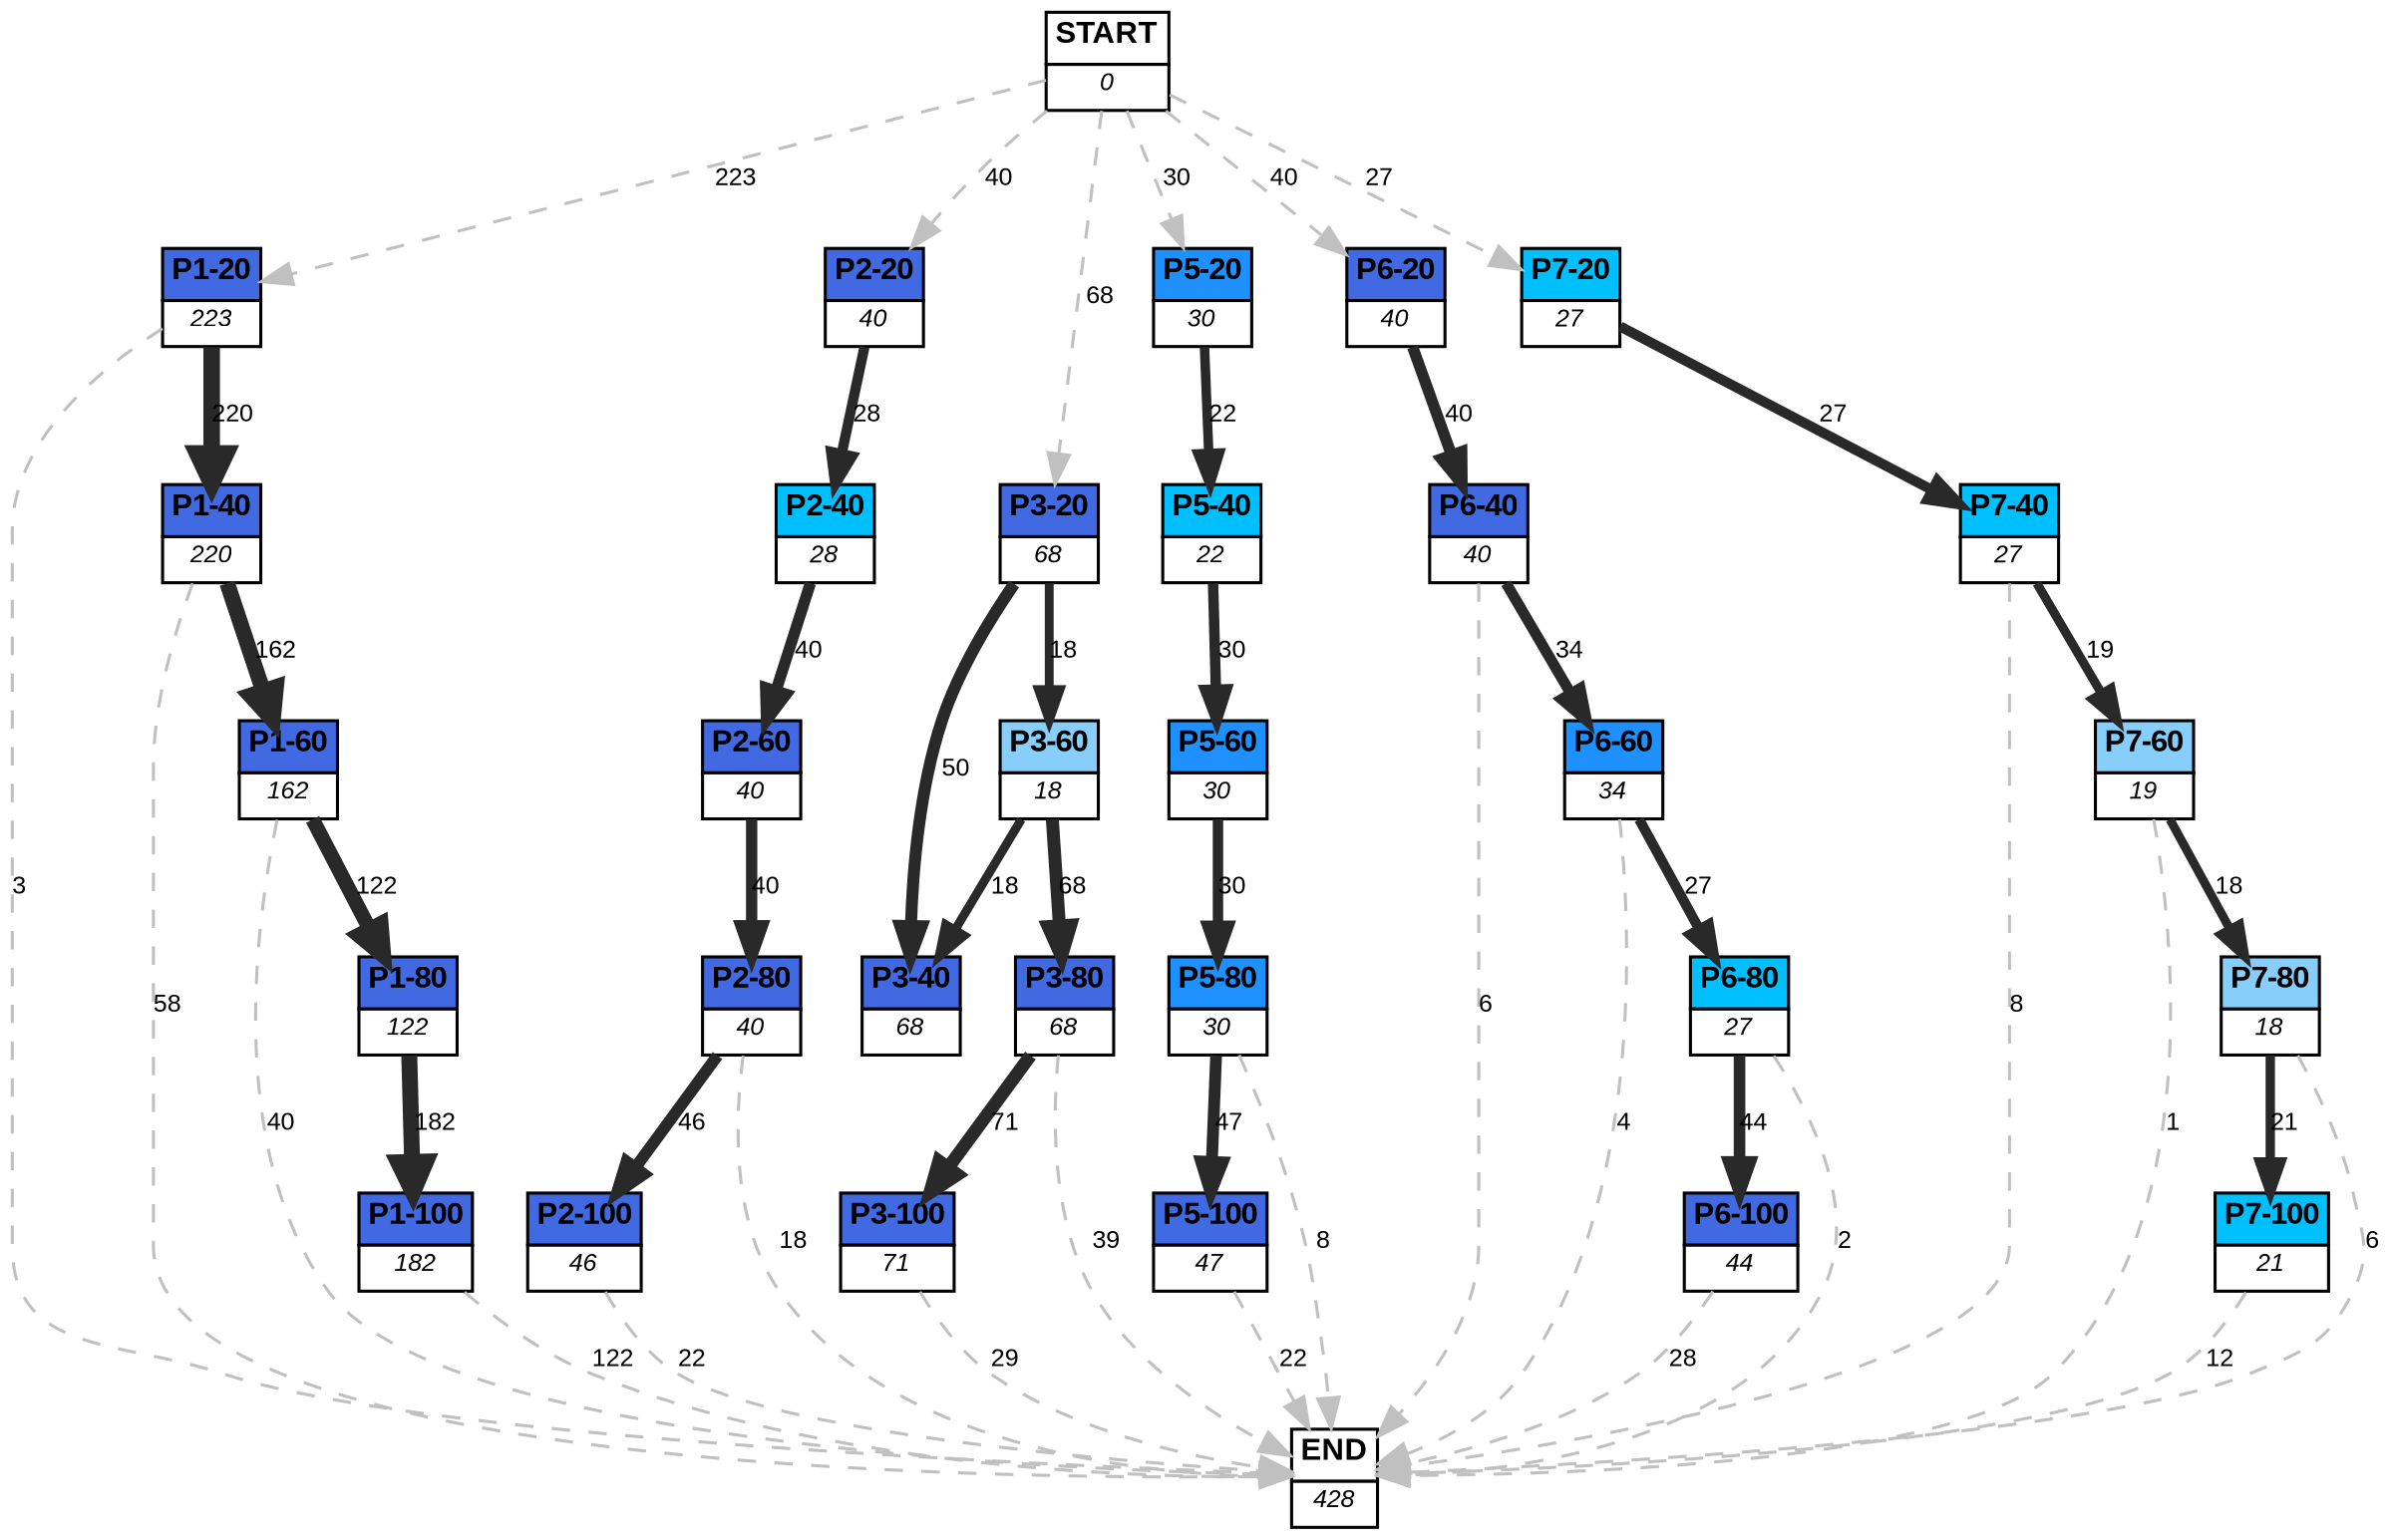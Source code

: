 digraph graphname {
	dpi = 150
	size="16,11!";
	margin = 0;
"P1-20" [shape=plain, label=<<table border="0" cellborder="1" cellspacing="0"><tr><td bgcolor="royalblue"><FONT face="Arial" POINT-SIZE="10"><b>P1-20</b></FONT></td></tr><tr><td bgcolor="white"><FONT face="Arial" POINT-SIZE="8"><i>223</i></FONT></td></tr></table>>]
"P1-40" [shape=plain, label=<<table border="0" cellborder="1" cellspacing="0"><tr><td bgcolor="royalblue"><FONT face="Arial" POINT-SIZE="10"><b>P1-40</b></FONT></td></tr><tr><td bgcolor="white"><FONT face="Arial" POINT-SIZE="8"><i>220</i></FONT></td></tr></table>>]
"P1-60" [shape=plain, label=<<table border="0" cellborder="1" cellspacing="0"><tr><td bgcolor="royalblue"><FONT face="Arial" POINT-SIZE="10"><b>P1-60</b></FONT></td></tr><tr><td bgcolor="white"><FONT face="Arial" POINT-SIZE="8"><i>162</i></FONT></td></tr></table>>]
"P1-80" [shape=plain, label=<<table border="0" cellborder="1" cellspacing="0"><tr><td bgcolor="royalblue"><FONT face="Arial" POINT-SIZE="10"><b>P1-80</b></FONT></td></tr><tr><td bgcolor="white"><FONT face="Arial" POINT-SIZE="8"><i>122</i></FONT></td></tr></table>>]
"P1-100" [shape=plain, label=<<table border="0" cellborder="1" cellspacing="0"><tr><td bgcolor="royalblue"><FONT face="Arial" POINT-SIZE="10"><b>P1-100</b></FONT></td></tr><tr><td bgcolor="white"><FONT face="Arial" POINT-SIZE="8"><i>182</i></FONT></td></tr></table>>]
"P2-20" [shape=plain, label=<<table border="0" cellborder="1" cellspacing="0"><tr><td bgcolor="royalblue"><FONT face="Arial" POINT-SIZE="10"><b>P2-20</b></FONT></td></tr><tr><td bgcolor="white"><FONT face="Arial" POINT-SIZE="8"><i>40</i></FONT></td></tr></table>>]
"P2-60" [shape=plain, label=<<table border="0" cellborder="1" cellspacing="0"><tr><td bgcolor="royalblue"><FONT face="Arial" POINT-SIZE="10"><b>P2-60</b></FONT></td></tr><tr><td bgcolor="white"><FONT face="Arial" POINT-SIZE="8"><i>40</i></FONT></td></tr></table>>]
"P2-40" [shape=plain, label=<<table border="0" cellborder="1" cellspacing="0"><tr><td bgcolor="deepskyblue"><FONT face="Arial" POINT-SIZE="10"><b>P2-40</b></FONT></td></tr><tr><td bgcolor="white"><FONT face="Arial" POINT-SIZE="8"><i>28</i></FONT></td></tr></table>>]
"P2-80" [shape=plain, label=<<table border="0" cellborder="1" cellspacing="0"><tr><td bgcolor="royalblue"><FONT face="Arial" POINT-SIZE="10"><b>P2-80</b></FONT></td></tr><tr><td bgcolor="white"><FONT face="Arial" POINT-SIZE="8"><i>40</i></FONT></td></tr></table>>]
"P2-100" [shape=plain, label=<<table border="0" cellborder="1" cellspacing="0"><tr><td bgcolor="royalblue"><FONT face="Arial" POINT-SIZE="10"><b>P2-100</b></FONT></td></tr><tr><td bgcolor="white"><FONT face="Arial" POINT-SIZE="8"><i>46</i></FONT></td></tr></table>>]
"P3-20" [shape=plain, label=<<table border="0" cellborder="1" cellspacing="0"><tr><td bgcolor="royalblue"><FONT face="Arial" POINT-SIZE="10"><b>P3-20</b></FONT></td></tr><tr><td bgcolor="white"><FONT face="Arial" POINT-SIZE="8"><i>68</i></FONT></td></tr></table>>]
"P3-60" [shape=plain, label=<<table border="0" cellborder="1" cellspacing="0"><tr><td bgcolor="lightskyblue"><FONT face="Arial" POINT-SIZE="10"><b>P3-60</b></FONT></td></tr><tr><td bgcolor="white"><FONT face="Arial" POINT-SIZE="8"><i>18</i></FONT></td></tr></table>>]
"P3-40" [shape=plain, label=<<table border="0" cellborder="1" cellspacing="0"><tr><td bgcolor="royalblue"><FONT face="Arial" POINT-SIZE="10"><b>P3-40</b></FONT></td></tr><tr><td bgcolor="white"><FONT face="Arial" POINT-SIZE="8"><i>68</i></FONT></td></tr></table>>]
"P3-80" [shape=plain, label=<<table border="0" cellborder="1" cellspacing="0"><tr><td bgcolor="royalblue"><FONT face="Arial" POINT-SIZE="10"><b>P3-80</b></FONT></td></tr><tr><td bgcolor="white"><FONT face="Arial" POINT-SIZE="8"><i>68</i></FONT></td></tr></table>>]
"P3-100" [shape=plain, label=<<table border="0" cellborder="1" cellspacing="0"><tr><td bgcolor="royalblue"><FONT face="Arial" POINT-SIZE="10"><b>P3-100</b></FONT></td></tr><tr><td bgcolor="white"><FONT face="Arial" POINT-SIZE="8"><i>71</i></FONT></td></tr></table>>]
"P5-20" [shape=plain, label=<<table border="0" cellborder="1" cellspacing="0"><tr><td bgcolor="dodgerblue"><FONT face="Arial" POINT-SIZE="10"><b>P5-20</b></FONT></td></tr><tr><td bgcolor="white"><FONT face="Arial" POINT-SIZE="8"><i>30</i></FONT></td></tr></table>>]
"P5-60" [shape=plain, label=<<table border="0" cellborder="1" cellspacing="0"><tr><td bgcolor="dodgerblue"><FONT face="Arial" POINT-SIZE="10"><b>P5-60</b></FONT></td></tr><tr><td bgcolor="white"><FONT face="Arial" POINT-SIZE="8"><i>30</i></FONT></td></tr></table>>]
"P5-40" [shape=plain, label=<<table border="0" cellborder="1" cellspacing="0"><tr><td bgcolor="deepskyblue"><FONT face="Arial" POINT-SIZE="10"><b>P5-40</b></FONT></td></tr><tr><td bgcolor="white"><FONT face="Arial" POINT-SIZE="8"><i>22</i></FONT></td></tr></table>>]
"P5-80" [shape=plain, label=<<table border="0" cellborder="1" cellspacing="0"><tr><td bgcolor="dodgerblue"><FONT face="Arial" POINT-SIZE="10"><b>P5-80</b></FONT></td></tr><tr><td bgcolor="white"><FONT face="Arial" POINT-SIZE="8"><i>30</i></FONT></td></tr></table>>]
"P5-100" [shape=plain, label=<<table border="0" cellborder="1" cellspacing="0"><tr><td bgcolor="royalblue"><FONT face="Arial" POINT-SIZE="10"><b>P5-100</b></FONT></td></tr><tr><td bgcolor="white"><FONT face="Arial" POINT-SIZE="8"><i>47</i></FONT></td></tr></table>>]
"P6-20" [shape=plain, label=<<table border="0" cellborder="1" cellspacing="0"><tr><td bgcolor="royalblue"><FONT face="Arial" POINT-SIZE="10"><b>P6-20</b></FONT></td></tr><tr><td bgcolor="white"><FONT face="Arial" POINT-SIZE="8"><i>40</i></FONT></td></tr></table>>]
"P6-40" [shape=plain, label=<<table border="0" cellborder="1" cellspacing="0"><tr><td bgcolor="royalblue"><FONT face="Arial" POINT-SIZE="10"><b>P6-40</b></FONT></td></tr><tr><td bgcolor="white"><FONT face="Arial" POINT-SIZE="8"><i>40</i></FONT></td></tr></table>>]
"P6-60" [shape=plain, label=<<table border="0" cellborder="1" cellspacing="0"><tr><td bgcolor="dodgerblue"><FONT face="Arial" POINT-SIZE="10"><b>P6-60</b></FONT></td></tr><tr><td bgcolor="white"><FONT face="Arial" POINT-SIZE="8"><i>34</i></FONT></td></tr></table>>]
"P6-80" [shape=plain, label=<<table border="0" cellborder="1" cellspacing="0"><tr><td bgcolor="deepskyblue"><FONT face="Arial" POINT-SIZE="10"><b>P6-80</b></FONT></td></tr><tr><td bgcolor="white"><FONT face="Arial" POINT-SIZE="8"><i>27</i></FONT></td></tr></table>>]
"P6-100" [shape=plain, label=<<table border="0" cellborder="1" cellspacing="0"><tr><td bgcolor="royalblue"><FONT face="Arial" POINT-SIZE="10"><b>P6-100</b></FONT></td></tr><tr><td bgcolor="white"><FONT face="Arial" POINT-SIZE="8"><i>44</i></FONT></td></tr></table>>]
"P7-20" [shape=plain, label=<<table border="0" cellborder="1" cellspacing="0"><tr><td bgcolor="deepskyblue"><FONT face="Arial" POINT-SIZE="10"><b>P7-20</b></FONT></td></tr><tr><td bgcolor="white"><FONT face="Arial" POINT-SIZE="8"><i>27</i></FONT></td></tr></table>>]
"P7-40" [shape=plain, label=<<table border="0" cellborder="1" cellspacing="0"><tr><td bgcolor="deepskyblue"><FONT face="Arial" POINT-SIZE="10"><b>P7-40</b></FONT></td></tr><tr><td bgcolor="white"><FONT face="Arial" POINT-SIZE="8"><i>27</i></FONT></td></tr></table>>]
"P7-60" [shape=plain, label=<<table border="0" cellborder="1" cellspacing="0"><tr><td bgcolor="lightskyblue"><FONT face="Arial" POINT-SIZE="10"><b>P7-60</b></FONT></td></tr><tr><td bgcolor="white"><FONT face="Arial" POINT-SIZE="8"><i>19</i></FONT></td></tr></table>>]
"P7-80" [shape=plain, label=<<table border="0" cellborder="1" cellspacing="0"><tr><td bgcolor="lightskyblue"><FONT face="Arial" POINT-SIZE="10"><b>P7-80</b></FONT></td></tr><tr><td bgcolor="white"><FONT face="Arial" POINT-SIZE="8"><i>18</i></FONT></td></tr></table>>]
"P7-100" [shape=plain, label=<<table border="0" cellborder="1" cellspacing="0"><tr><td bgcolor="deepskyblue"><FONT face="Arial" POINT-SIZE="10"><b>P7-100</b></FONT></td></tr><tr><td bgcolor="white"><FONT face="Arial" POINT-SIZE="8"><i>21</i></FONT></td></tr></table>>]
"START" [shape=plain, label=<<table border="0" cellborder="1" cellspacing="0"><tr><td bgcolor="white"><FONT face="Arial" POINT-SIZE="10"><b>START</b></FONT></td></tr><tr><td bgcolor="white"><FONT face="Arial" POINT-SIZE="8"><i>0</i></FONT></td></tr></table>>]
"END" [shape=plain, label=<<table border="0" cellborder="1" cellspacing="0"><tr><td bgcolor="white"><FONT face="Arial" POINT-SIZE="10"><b>END</b></FONT></td></tr><tr><td bgcolor="white"><FONT face="Arial" POINT-SIZE="8"><i>428</i></FONT></td></tr></table>>]
"P1-20" -> "P1-40" [ color=grey16 penwidth = "5.393627546352362"label ="220" labelfloat=false fontname="Arial" fontsize=8]
"P1-20" -> "END" [ style = dashed color=grey label ="3" labelfloat=false fontname="Arial" fontsize=8]
"P1-40" -> "P1-60" [ color=grey16 penwidth = "5.087596335232384"label ="162" labelfloat=false fontname="Arial" fontsize=8]
"P1-40" -> "END" [ style = dashed color=grey label ="58" labelfloat=false fontname="Arial" fontsize=8]
"P1-60" -> "P1-80" [ color=grey16 penwidth = "4.804021044733257"label ="122" labelfloat=false fontname="Arial" fontsize=8]
"P1-60" -> "END" [ style = dashed color=grey label ="40" labelfloat=false fontname="Arial" fontsize=8]
"P1-80" -> "P1-100" [ color=grey16 penwidth = "5.204006687076795"label ="182" labelfloat=false fontname="Arial" fontsize=8]
"P1-100" -> "END" [ style = dashed color=grey label ="122" labelfloat=false fontname="Arial" fontsize=8]
"P2-20" -> "P2-40" [ color=grey16 penwidth = "3.332204510175204"label ="28" labelfloat=false fontname="Arial" fontsize=8]
"P2-60" -> "P2-80" [ color=grey16 penwidth = "3.6888794541139363"label ="40" labelfloat=false fontname="Arial" fontsize=8]
"P2-40" -> "P2-60" [ color=grey16 penwidth = "3.6888794541139363"label ="40" labelfloat=false fontname="Arial" fontsize=8]
"P2-80" -> "P2-100" [ color=grey16 penwidth = "3.828641396489095"label ="46" labelfloat=false fontname="Arial" fontsize=8]
"P2-80" -> "END" [ style = dashed color=grey label ="18" labelfloat=false fontname="Arial" fontsize=8]
"P2-100" -> "END" [ style = dashed color=grey label ="22" labelfloat=false fontname="Arial" fontsize=8]
"P3-20" -> "P3-60" [ color=grey16 penwidth = "2.8903717578961645"label ="18" labelfloat=false fontname="Arial" fontsize=8]
"P3-20" -> "P3-40" [ color=grey16 penwidth = "3.912023005428146"label ="50" labelfloat=false fontname="Arial" fontsize=8]
"P3-60" -> "P3-40" [ color=grey16 penwidth = "2.8903717578961645"label ="18" labelfloat=false fontname="Arial" fontsize=8]
"P3-60" -> "P3-80" [ color=grey16 penwidth = "4.219507705176107"label ="68" labelfloat=false fontname="Arial" fontsize=8]
"P3-80" -> "P3-100" [ color=grey16 penwidth = "4.2626798770413155"label ="71" labelfloat=false fontname="Arial" fontsize=8]
"P3-80" -> "END" [ style = dashed color=grey label ="39" labelfloat=false fontname="Arial" fontsize=8]
"P3-100" -> "END" [ style = dashed color=grey label ="29" labelfloat=false fontname="Arial" fontsize=8]
"P5-20" -> "P5-40" [ color=grey16 penwidth = "3.091042453358316"label ="22" labelfloat=false fontname="Arial" fontsize=8]
"P5-60" -> "P5-80" [ color=grey16 penwidth = "3.4011973816621555"label ="30" labelfloat=false fontname="Arial" fontsize=8]
"P5-40" -> "P5-60" [ color=grey16 penwidth = "3.4011973816621555"label ="30" labelfloat=false fontname="Arial" fontsize=8]
"P5-80" -> "P5-100" [ color=grey16 penwidth = "3.8501476017100584"label ="47" labelfloat=false fontname="Arial" fontsize=8]
"P5-80" -> "END" [ style = dashed color=grey label ="8" labelfloat=false fontname="Arial" fontsize=8]
"P5-100" -> "END" [ style = dashed color=grey label ="22" labelfloat=false fontname="Arial" fontsize=8]
"P6-20" -> "P6-40" [ color=grey16 penwidth = "3.6888794541139363"label ="40" labelfloat=false fontname="Arial" fontsize=8]
"P6-40" -> "P6-60" [ color=grey16 penwidth = "3.5263605246161616"label ="34" labelfloat=false fontname="Arial" fontsize=8]
"P6-40" -> "END" [ style = dashed color=grey label ="6" labelfloat=false fontname="Arial" fontsize=8]
"P6-60" -> "P6-80" [ color=grey16 penwidth = "3.295836866004329"label ="27" labelfloat=false fontname="Arial" fontsize=8]
"P6-60" -> "END" [ style = dashed color=grey label ="4" labelfloat=false fontname="Arial" fontsize=8]
"P6-80" -> "P6-100" [ color=grey16 penwidth = "3.784189633918261"label ="44" labelfloat=false fontname="Arial" fontsize=8]
"P6-80" -> "END" [ style = dashed color=grey label ="2" labelfloat=false fontname="Arial" fontsize=8]
"P6-100" -> "END" [ style = dashed color=grey label ="28" labelfloat=false fontname="Arial" fontsize=8]
"P7-20" -> "P7-40" [ color=grey16 penwidth = "3.295836866004329"label ="27" labelfloat=false fontname="Arial" fontsize=8]
"P7-40" -> "P7-60" [ color=grey16 penwidth = "2.9444389791664403"label ="19" labelfloat=false fontname="Arial" fontsize=8]
"P7-40" -> "END" [ style = dashed color=grey label ="8" labelfloat=false fontname="Arial" fontsize=8]
"P7-60" -> "P7-80" [ color=grey16 penwidth = "2.8903717578961645"label ="18" labelfloat=false fontname="Arial" fontsize=8]
"P7-60" -> "END" [ style = dashed color=grey label ="1" labelfloat=false fontname="Arial" fontsize=8]
"P7-80" -> "P7-100" [ color=grey16 penwidth = "3.044522437723423"label ="21" labelfloat=false fontname="Arial" fontsize=8]
"P7-80" -> "END" [ style = dashed color=grey label ="6" labelfloat=false fontname="Arial" fontsize=8]
"P7-100" -> "END" [ style = dashed color=grey label ="12" labelfloat=false fontname="Arial" fontsize=8]
"START" -> "P1-20" [ style = dashed color=grey label ="223" labelfloat=false fontname="Arial" fontsize=8]
"START" -> "P2-20" [ style = dashed color=grey label ="40" labelfloat=false fontname="Arial" fontsize=8]
"START" -> "P3-20" [ style = dashed color=grey label ="68" labelfloat=false fontname="Arial" fontsize=8]
"START" -> "P5-20" [ style = dashed color=grey label ="30" labelfloat=false fontname="Arial" fontsize=8]
"START" -> "P6-20" [ style = dashed color=grey label ="40" labelfloat=false fontname="Arial" fontsize=8]
"START" -> "P7-20" [ style = dashed color=grey label ="27" labelfloat=false fontname="Arial" fontsize=8]
}